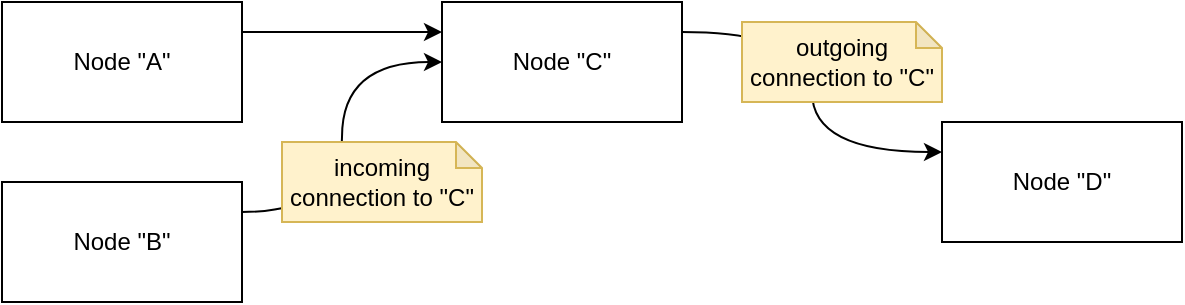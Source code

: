 <mxfile version="22.0.2" type="device">
  <diagram name="page-1" id="nTteX_-L-bd6lsjCAH_5">
    <mxGraphModel dx="714" dy="418" grid="1" gridSize="10" guides="1" tooltips="1" connect="1" arrows="1" fold="1" page="1" pageScale="1" pageWidth="827" pageHeight="1169" math="0" shadow="0">
      <root>
        <mxCell id="0" />
        <mxCell id="1" parent="0" />
        <mxCell id="gnkJIxszWGw6bPNyjbUk-6" style="edgeStyle=orthogonalEdgeStyle;rounded=0;orthogonalLoop=1;jettySize=auto;html=1;exitX=1;exitY=0.25;exitDx=0;exitDy=0;entryX=0;entryY=0.25;entryDx=0;entryDy=0;curved=1;" parent="1" source="0EIq4OgII-BHYrVc7AHv-1" target="gnkJIxszWGw6bPNyjbUk-2" edge="1">
          <mxGeometry relative="1" as="geometry" />
        </mxCell>
        <mxCell id="0EIq4OgII-BHYrVc7AHv-1" value="Node &quot;A&quot;" style="rounded=0;whiteSpace=wrap;html=1;" parent="1" vertex="1">
          <mxGeometry x="20" y="20" width="120" height="60" as="geometry" />
        </mxCell>
        <mxCell id="gnkJIxszWGw6bPNyjbUk-7" style="edgeStyle=orthogonalEdgeStyle;rounded=0;orthogonalLoop=1;jettySize=auto;html=1;exitX=1;exitY=0.25;exitDx=0;exitDy=0;entryX=0;entryY=0.5;entryDx=0;entryDy=0;curved=1;" parent="1" source="gnkJIxszWGw6bPNyjbUk-1" target="gnkJIxszWGw6bPNyjbUk-2" edge="1">
          <mxGeometry relative="1" as="geometry" />
        </mxCell>
        <mxCell id="gnkJIxszWGw6bPNyjbUk-1" value="Node &quot;B&quot;" style="rounded=0;whiteSpace=wrap;html=1;" parent="1" vertex="1">
          <mxGeometry x="20" y="110" width="120" height="60" as="geometry" />
        </mxCell>
        <mxCell id="gnkJIxszWGw6bPNyjbUk-8" style="edgeStyle=orthogonalEdgeStyle;orthogonalLoop=1;jettySize=auto;html=1;exitX=1;exitY=0.25;exitDx=0;exitDy=0;entryX=0;entryY=0.25;entryDx=0;entryDy=0;curved=1;strokeColor=default;targetPerimeterSpacing=0;endSize=6;startSize=6;sourcePerimeterSpacing=0;" parent="1" source="gnkJIxszWGw6bPNyjbUk-2" target="gnkJIxszWGw6bPNyjbUk-3" edge="1">
          <mxGeometry relative="1" as="geometry" />
        </mxCell>
        <mxCell id="gnkJIxszWGw6bPNyjbUk-2" value="Node &quot;C&quot;" style="rounded=0;whiteSpace=wrap;html=1;" parent="1" vertex="1">
          <mxGeometry x="240" y="20" width="120" height="60" as="geometry" />
        </mxCell>
        <mxCell id="gnkJIxszWGw6bPNyjbUk-3" value="Node &quot;D&quot;" style="rounded=0;whiteSpace=wrap;html=1;" parent="1" vertex="1">
          <mxGeometry x="490" y="80" width="120" height="60" as="geometry" />
        </mxCell>
        <mxCell id="gnkJIxszWGw6bPNyjbUk-10" value="incoming connection to &quot;C&quot;" style="shape=note;whiteSpace=wrap;html=1;backgroundOutline=1;darkOpacity=0.05;size=13;fillColor=#fff2cc;strokeColor=#d6b656;" parent="1" vertex="1">
          <mxGeometry x="160" y="90" width="100" height="40" as="geometry" />
        </mxCell>
        <mxCell id="gnkJIxszWGw6bPNyjbUk-11" value="outgoing connection to &quot;C&quot;" style="shape=note;whiteSpace=wrap;html=1;backgroundOutline=1;darkOpacity=0.05;size=13;fillColor=#fff2cc;strokeColor=#d6b656;" parent="1" vertex="1">
          <mxGeometry x="390" y="30" width="100" height="40" as="geometry" />
        </mxCell>
      </root>
    </mxGraphModel>
  </diagram>
</mxfile>
